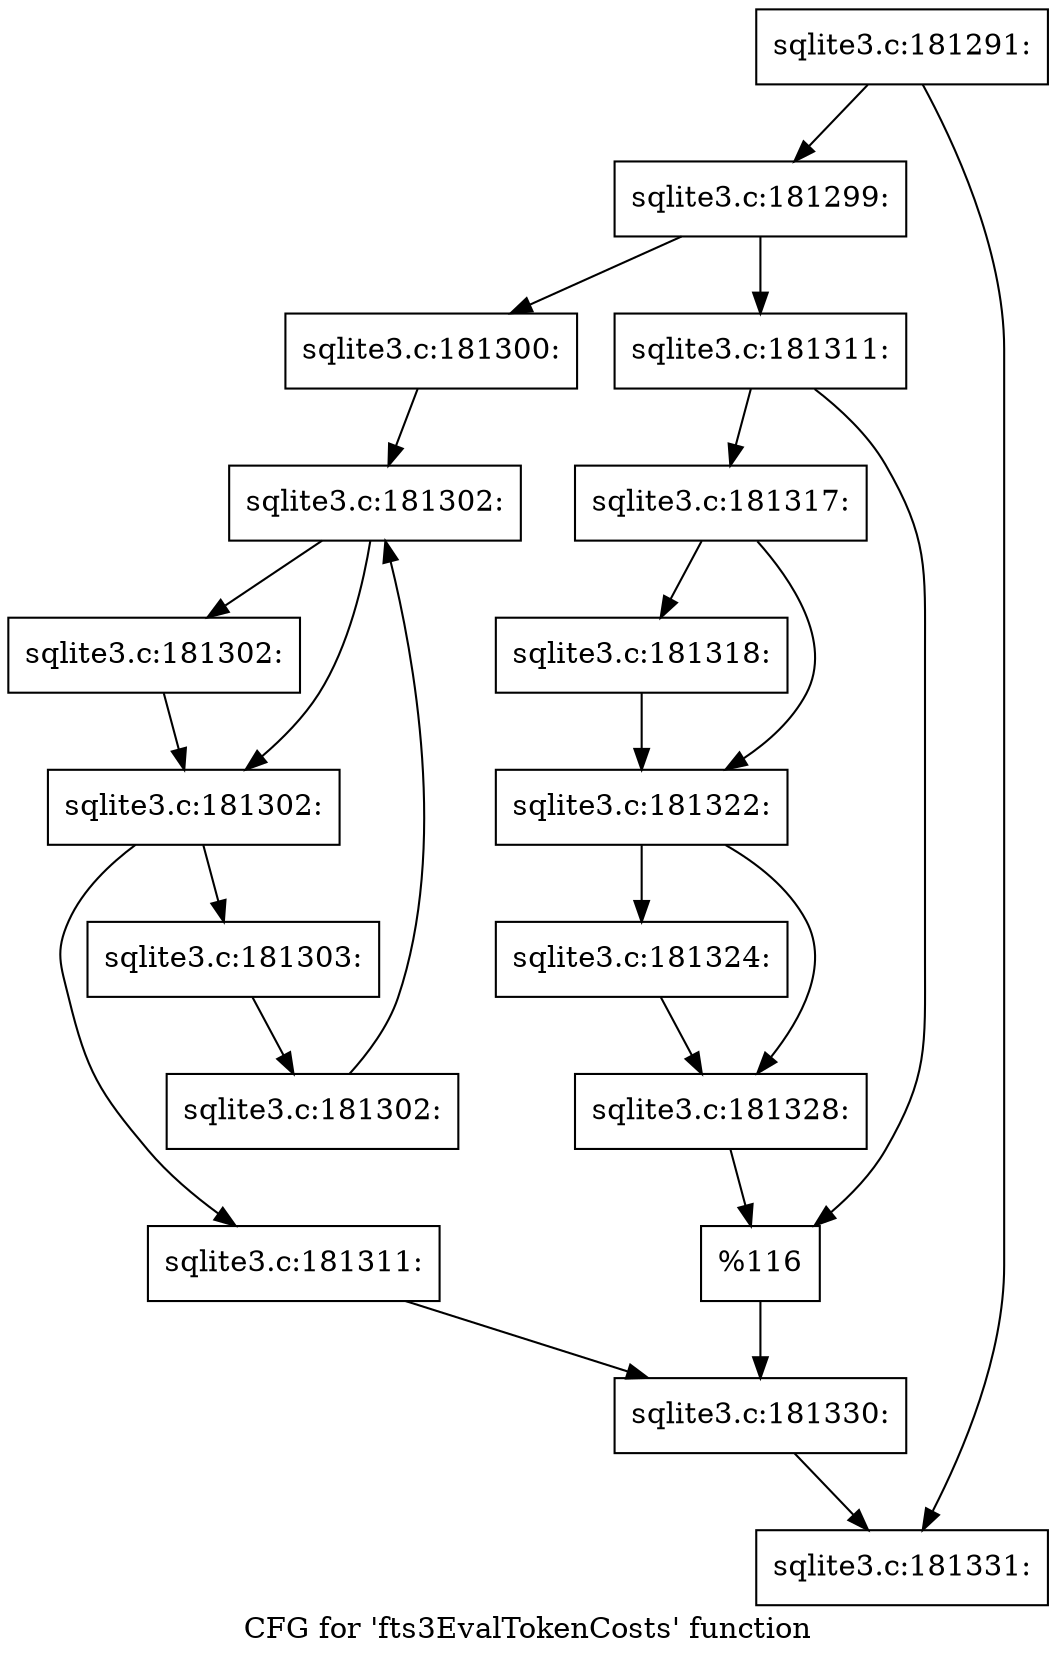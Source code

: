 digraph "CFG for 'fts3EvalTokenCosts' function" {
	label="CFG for 'fts3EvalTokenCosts' function";

	Node0x55c0faea9120 [shape=record,label="{sqlite3.c:181291:}"];
	Node0x55c0faea9120 -> Node0x55c0faeac6d0;
	Node0x55c0faea9120 -> Node0x55c0faeac720;
	Node0x55c0faeac6d0 [shape=record,label="{sqlite3.c:181299:}"];
	Node0x55c0faeac6d0 -> Node0x55c0faeacbd0;
	Node0x55c0faeac6d0 -> Node0x55c0faeacc70;
	Node0x55c0faeacbd0 [shape=record,label="{sqlite3.c:181300:}"];
	Node0x55c0faeacbd0 -> Node0x55c0faeadab0;
	Node0x55c0faeadab0 [shape=record,label="{sqlite3.c:181302:}"];
	Node0x55c0faeadab0 -> Node0x55c0faeadda0;
	Node0x55c0faeadab0 -> Node0x55c0faeadd50;
	Node0x55c0faeadda0 [shape=record,label="{sqlite3.c:181302:}"];
	Node0x55c0faeadda0 -> Node0x55c0faeadd50;
	Node0x55c0faeadd50 [shape=record,label="{sqlite3.c:181302:}"];
	Node0x55c0faeadd50 -> Node0x55c0faeadcd0;
	Node0x55c0faeadd50 -> Node0x55c0faead900;
	Node0x55c0faeadcd0 [shape=record,label="{sqlite3.c:181303:}"];
	Node0x55c0faeadcd0 -> Node0x55c0faeadc40;
	Node0x55c0faeadc40 [shape=record,label="{sqlite3.c:181302:}"];
	Node0x55c0faeadc40 -> Node0x55c0faeadab0;
	Node0x55c0faead900 [shape=record,label="{sqlite3.c:181311:}"];
	Node0x55c0faead900 -> Node0x55c0faeacc20;
	Node0x55c0faeacc70 [shape=record,label="{sqlite3.c:181311:}"];
	Node0x55c0faeacc70 -> Node0x55c0f6cc6f00;
	Node0x55c0faeacc70 -> Node0x55c0faeb0810;
	Node0x55c0f6cc6f00 [shape=record,label="{sqlite3.c:181317:}"];
	Node0x55c0f6cc6f00 -> Node0x55c0faeb15f0;
	Node0x55c0f6cc6f00 -> Node0x55c0faeb1640;
	Node0x55c0faeb15f0 [shape=record,label="{sqlite3.c:181318:}"];
	Node0x55c0faeb15f0 -> Node0x55c0faeb1640;
	Node0x55c0faeb1640 [shape=record,label="{sqlite3.c:181322:}"];
	Node0x55c0faeb1640 -> Node0x55c0faeb28a0;
	Node0x55c0faeb1640 -> Node0x55c0faeb2ad0;
	Node0x55c0faeb28a0 [shape=record,label="{sqlite3.c:181324:}"];
	Node0x55c0faeb28a0 -> Node0x55c0faeb2ad0;
	Node0x55c0faeb2ad0 [shape=record,label="{sqlite3.c:181328:}"];
	Node0x55c0faeb2ad0 -> Node0x55c0faeb0810;
	Node0x55c0faeb0810 [shape=record,label="{%116}"];
	Node0x55c0faeb0810 -> Node0x55c0faeacc20;
	Node0x55c0faeacc20 [shape=record,label="{sqlite3.c:181330:}"];
	Node0x55c0faeacc20 -> Node0x55c0faeac720;
	Node0x55c0faeac720 [shape=record,label="{sqlite3.c:181331:}"];
}
